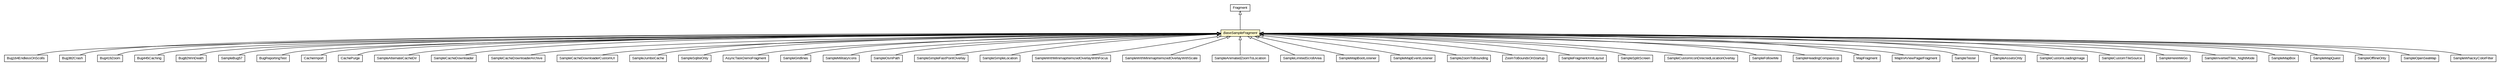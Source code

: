 #!/usr/local/bin/dot
#
# Class diagram 
# Generated by UMLGraph version R5_6-24-gf6e263 (http://www.umlgraph.org/)
#

digraph G {
	edge [fontname="arial",fontsize=10,labelfontname="arial",labelfontsize=10];
	node [fontname="arial",fontsize=10,shape=plaintext];
	nodesep=0.25;
	ranksep=0.5;
	// org.osmdroid.bugtestfragments.Bug164EndlessOnScolls
	c19763 [label=<<table title="org.osmdroid.bugtestfragments.Bug164EndlessOnScolls" border="0" cellborder="1" cellspacing="0" cellpadding="2" port="p" href="../bugtestfragments/Bug164EndlessOnScolls.html">
		<tr><td><table border="0" cellspacing="0" cellpadding="1">
<tr><td align="center" balign="center"> Bug164EndlessOnScolls </td></tr>
		</table></td></tr>
		</table>>, URL="../bugtestfragments/Bug164EndlessOnScolls.html", fontname="arial", fontcolor="black", fontsize=10.0];
	// org.osmdroid.bugtestfragments.Bug382Crash
	c19764 [label=<<table title="org.osmdroid.bugtestfragments.Bug382Crash" border="0" cellborder="1" cellspacing="0" cellpadding="2" port="p" href="../bugtestfragments/Bug382Crash.html">
		<tr><td><table border="0" cellspacing="0" cellpadding="1">
<tr><td align="center" balign="center"> Bug382Crash </td></tr>
		</table></td></tr>
		</table>>, URL="../bugtestfragments/Bug382Crash.html", fontname="arial", fontcolor="black", fontsize=10.0];
	// org.osmdroid.bugtestfragments.Bug419Zoom
	c19765 [label=<<table title="org.osmdroid.bugtestfragments.Bug419Zoom" border="0" cellborder="1" cellspacing="0" cellpadding="2" port="p" href="../bugtestfragments/Bug419Zoom.html">
		<tr><td><table border="0" cellspacing="0" cellpadding="1">
<tr><td align="center" balign="center"> Bug419Zoom </td></tr>
		</table></td></tr>
		</table>>, URL="../bugtestfragments/Bug419Zoom.html", fontname="arial", fontcolor="black", fontsize=10.0];
	// org.osmdroid.bugtestfragments.Bug445Caching
	c19766 [label=<<table title="org.osmdroid.bugtestfragments.Bug445Caching" border="0" cellborder="1" cellspacing="0" cellpadding="2" port="p" href="../bugtestfragments/Bug445Caching.html">
		<tr><td><table border="0" cellspacing="0" cellpadding="1">
<tr><td align="center" balign="center"> Bug445Caching </td></tr>
		</table></td></tr>
		</table>>, URL="../bugtestfragments/Bug445Caching.html", fontname="arial", fontcolor="black", fontsize=10.0];
	// org.osmdroid.bugtestfragments.Bug82WinDeath
	c19767 [label=<<table title="org.osmdroid.bugtestfragments.Bug82WinDeath" border="0" cellborder="1" cellspacing="0" cellpadding="2" port="p" href="../bugtestfragments/Bug82WinDeath.html">
		<tr><td><table border="0" cellspacing="0" cellpadding="1">
<tr><td align="center" balign="center"> Bug82WinDeath </td></tr>
		</table></td></tr>
		</table>>, URL="../bugtestfragments/Bug82WinDeath.html", fontname="arial", fontcolor="black", fontsize=10.0];
	// org.osmdroid.bugtestfragments.SampleBug57
	c19770 [label=<<table title="org.osmdroid.bugtestfragments.SampleBug57" border="0" cellborder="1" cellspacing="0" cellpadding="2" port="p" href="../bugtestfragments/SampleBug57.html">
		<tr><td><table border="0" cellspacing="0" cellpadding="1">
<tr><td align="center" balign="center"> SampleBug57 </td></tr>
		</table></td></tr>
		</table>>, URL="../bugtestfragments/SampleBug57.html", fontname="arial", fontcolor="black", fontsize=10.0];
	// org.osmdroid.samplefragments.BaseSampleFragment
	c19792 [label=<<table title="org.osmdroid.samplefragments.BaseSampleFragment" border="0" cellborder="1" cellspacing="0" cellpadding="2" port="p" bgcolor="lemonChiffon" href="./BaseSampleFragment.html">
		<tr><td><table border="0" cellspacing="0" cellpadding="1">
<tr><td align="center" balign="center"><font face="arial italic"> BaseSampleFragment </font></td></tr>
		</table></td></tr>
		</table>>, URL="./BaseSampleFragment.html", fontname="arial", fontcolor="black", fontsize=10.0];
	// org.osmdroid.samplefragments.BugReportingTest
	c19793 [label=<<table title="org.osmdroid.samplefragments.BugReportingTest" border="0" cellborder="1" cellspacing="0" cellpadding="2" port="p" href="./BugReportingTest.html">
		<tr><td><table border="0" cellspacing="0" cellpadding="1">
<tr><td align="center" balign="center"> BugReportingTest </td></tr>
		</table></td></tr>
		</table>>, URL="./BugReportingTest.html", fontname="arial", fontcolor="black", fontsize=10.0];
	// org.osmdroid.samplefragments.cache.CacheImport
	c19794 [label=<<table title="org.osmdroid.samplefragments.cache.CacheImport" border="0" cellborder="1" cellspacing="0" cellpadding="2" port="p" href="./cache/CacheImport.html">
		<tr><td><table border="0" cellspacing="0" cellpadding="1">
<tr><td align="center" balign="center"> CacheImport </td></tr>
		</table></td></tr>
		</table>>, URL="./cache/CacheImport.html", fontname="arial", fontcolor="black", fontsize=10.0];
	// org.osmdroid.samplefragments.cache.CachePurge
	c19795 [label=<<table title="org.osmdroid.samplefragments.cache.CachePurge" border="0" cellborder="1" cellspacing="0" cellpadding="2" port="p" href="./cache/CachePurge.html">
		<tr><td><table border="0" cellspacing="0" cellpadding="1">
<tr><td align="center" balign="center"> CachePurge </td></tr>
		</table></td></tr>
		</table>>, URL="./cache/CachePurge.html", fontname="arial", fontcolor="black", fontsize=10.0];
	// org.osmdroid.samplefragments.cache.SampleAlternateCacheDir
	c19796 [label=<<table title="org.osmdroid.samplefragments.cache.SampleAlternateCacheDir" border="0" cellborder="1" cellspacing="0" cellpadding="2" port="p" href="./cache/SampleAlternateCacheDir.html">
		<tr><td><table border="0" cellspacing="0" cellpadding="1">
<tr><td align="center" balign="center"> SampleAlternateCacheDir </td></tr>
		</table></td></tr>
		</table>>, URL="./cache/SampleAlternateCacheDir.html", fontname="arial", fontcolor="black", fontsize=10.0];
	// org.osmdroid.samplefragments.cache.SampleCacheDownloader
	c19797 [label=<<table title="org.osmdroid.samplefragments.cache.SampleCacheDownloader" border="0" cellborder="1" cellspacing="0" cellpadding="2" port="p" href="./cache/SampleCacheDownloader.html">
		<tr><td><table border="0" cellspacing="0" cellpadding="1">
<tr><td align="center" balign="center"> SampleCacheDownloader </td></tr>
		</table></td></tr>
		</table>>, URL="./cache/SampleCacheDownloader.html", fontname="arial", fontcolor="black", fontsize=10.0];
	// org.osmdroid.samplefragments.cache.SampleCacheDownloaderArchive
	c19798 [label=<<table title="org.osmdroid.samplefragments.cache.SampleCacheDownloaderArchive" border="0" cellborder="1" cellspacing="0" cellpadding="2" port="p" href="./cache/SampleCacheDownloaderArchive.html">
		<tr><td><table border="0" cellspacing="0" cellpadding="1">
<tr><td align="center" balign="center"> SampleCacheDownloaderArchive </td></tr>
		</table></td></tr>
		</table>>, URL="./cache/SampleCacheDownloaderArchive.html", fontname="arial", fontcolor="black", fontsize=10.0];
	// org.osmdroid.samplefragments.cache.SampleCacheDownloaderCustomUI
	c19799 [label=<<table title="org.osmdroid.samplefragments.cache.SampleCacheDownloaderCustomUI" border="0" cellborder="1" cellspacing="0" cellpadding="2" port="p" href="./cache/SampleCacheDownloaderCustomUI.html">
		<tr><td><table border="0" cellspacing="0" cellpadding="1">
<tr><td align="center" balign="center"> SampleCacheDownloaderCustomUI </td></tr>
		</table></td></tr>
		</table>>, URL="./cache/SampleCacheDownloaderCustomUI.html", fontname="arial", fontcolor="black", fontsize=10.0];
	// org.osmdroid.samplefragments.cache.SampleJumboCache
	c19800 [label=<<table title="org.osmdroid.samplefragments.cache.SampleJumboCache" border="0" cellborder="1" cellspacing="0" cellpadding="2" port="p" href="./cache/SampleJumboCache.html">
		<tr><td><table border="0" cellspacing="0" cellpadding="1">
<tr><td align="center" balign="center"> SampleJumboCache </td></tr>
		</table></td></tr>
		</table>>, URL="./cache/SampleJumboCache.html", fontname="arial", fontcolor="black", fontsize=10.0];
	// org.osmdroid.samplefragments.cache.SampleSqliteOnly
	c19801 [label=<<table title="org.osmdroid.samplefragments.cache.SampleSqliteOnly" border="0" cellborder="1" cellspacing="0" cellpadding="2" port="p" href="./cache/SampleSqliteOnly.html">
		<tr><td><table border="0" cellspacing="0" cellpadding="1">
<tr><td align="center" balign="center"> SampleSqliteOnly </td></tr>
		</table></td></tr>
		</table>>, URL="./cache/SampleSqliteOnly.html", fontname="arial", fontcolor="black", fontsize=10.0];
	// org.osmdroid.samplefragments.data.AsyncTaskDemoFragment
	c19802 [label=<<table title="org.osmdroid.samplefragments.data.AsyncTaskDemoFragment" border="0" cellborder="1" cellspacing="0" cellpadding="2" port="p" href="./data/AsyncTaskDemoFragment.html">
		<tr><td><table border="0" cellspacing="0" cellpadding="1">
<tr><td align="center" balign="center"> AsyncTaskDemoFragment </td></tr>
		</table></td></tr>
		</table>>, URL="./data/AsyncTaskDemoFragment.html", fontname="arial", fontcolor="black", fontsize=10.0];
	// org.osmdroid.samplefragments.data.SampleGridlines
	c19803 [label=<<table title="org.osmdroid.samplefragments.data.SampleGridlines" border="0" cellborder="1" cellspacing="0" cellpadding="2" port="p" href="./data/SampleGridlines.html">
		<tr><td><table border="0" cellspacing="0" cellpadding="1">
<tr><td align="center" balign="center"> SampleGridlines </td></tr>
		</table></td></tr>
		</table>>, URL="./data/SampleGridlines.html", fontname="arial", fontcolor="black", fontsize=10.0];
	// org.osmdroid.samplefragments.data.SampleMilitaryIcons
	c19804 [label=<<table title="org.osmdroid.samplefragments.data.SampleMilitaryIcons" border="0" cellborder="1" cellspacing="0" cellpadding="2" port="p" href="./data/SampleMilitaryIcons.html">
		<tr><td><table border="0" cellspacing="0" cellpadding="1">
<tr><td align="center" balign="center"> SampleMilitaryIcons </td></tr>
		</table></td></tr>
		</table>>, URL="./data/SampleMilitaryIcons.html", fontname="arial", fontcolor="black", fontsize=10.0];
	// org.osmdroid.samplefragments.data.SampleOsmPath
	c19805 [label=<<table title="org.osmdroid.samplefragments.data.SampleOsmPath" border="0" cellborder="1" cellspacing="0" cellpadding="2" port="p" href="./data/SampleOsmPath.html">
		<tr><td><table border="0" cellspacing="0" cellpadding="1">
<tr><td align="center" balign="center"> SampleOsmPath </td></tr>
		</table></td></tr>
		</table>>, URL="./data/SampleOsmPath.html", fontname="arial", fontcolor="black", fontsize=10.0];
	// org.osmdroid.samplefragments.data.SampleSimpleFastPointOverlay
	c19806 [label=<<table title="org.osmdroid.samplefragments.data.SampleSimpleFastPointOverlay" border="0" cellborder="1" cellspacing="0" cellpadding="2" port="p" href="./data/SampleSimpleFastPointOverlay.html">
		<tr><td><table border="0" cellspacing="0" cellpadding="1">
<tr><td align="center" balign="center"> SampleSimpleFastPointOverlay </td></tr>
		</table></td></tr>
		</table>>, URL="./data/SampleSimpleFastPointOverlay.html", fontname="arial", fontcolor="black", fontsize=10.0];
	// org.osmdroid.samplefragments.data.SampleSimpleLocation
	c19807 [label=<<table title="org.osmdroid.samplefragments.data.SampleSimpleLocation" border="0" cellborder="1" cellspacing="0" cellpadding="2" port="p" href="./data/SampleSimpleLocation.html">
		<tr><td><table border="0" cellspacing="0" cellpadding="1">
<tr><td align="center" balign="center"> SampleSimpleLocation </td></tr>
		</table></td></tr>
		</table>>, URL="./data/SampleSimpleLocation.html", fontname="arial", fontcolor="black", fontsize=10.0];
	// org.osmdroid.samplefragments.data.SampleWithMinimapItemizedOverlayWithFocus
	c19808 [label=<<table title="org.osmdroid.samplefragments.data.SampleWithMinimapItemizedOverlayWithFocus" border="0" cellborder="1" cellspacing="0" cellpadding="2" port="p" href="./data/SampleWithMinimapItemizedOverlayWithFocus.html">
		<tr><td><table border="0" cellspacing="0" cellpadding="1">
<tr><td align="center" balign="center"> SampleWithMinimapItemizedOverlayWithFocus </td></tr>
		</table></td></tr>
		</table>>, URL="./data/SampleWithMinimapItemizedOverlayWithFocus.html", fontname="arial", fontcolor="black", fontsize=10.0];
	// org.osmdroid.samplefragments.data.SampleWithMinimapItemizedOverlayWithScale
	c19809 [label=<<table title="org.osmdroid.samplefragments.data.SampleWithMinimapItemizedOverlayWithScale" border="0" cellborder="1" cellspacing="0" cellpadding="2" port="p" href="./data/SampleWithMinimapItemizedOverlayWithScale.html">
		<tr><td><table border="0" cellspacing="0" cellpadding="1">
<tr><td align="center" balign="center"> SampleWithMinimapItemizedOverlayWithScale </td></tr>
		</table></td></tr>
		</table>>, URL="./data/SampleWithMinimapItemizedOverlayWithScale.html", fontname="arial", fontcolor="black", fontsize=10.0];
	// org.osmdroid.samplefragments.events.SampleAnimatedZoomToLocation
	c19810 [label=<<table title="org.osmdroid.samplefragments.events.SampleAnimatedZoomToLocation" border="0" cellborder="1" cellspacing="0" cellpadding="2" port="p" href="./events/SampleAnimatedZoomToLocation.html">
		<tr><td><table border="0" cellspacing="0" cellpadding="1">
<tr><td align="center" balign="center"> SampleAnimatedZoomToLocation </td></tr>
		</table></td></tr>
		</table>>, URL="./events/SampleAnimatedZoomToLocation.html", fontname="arial", fontcolor="black", fontsize=10.0];
	// org.osmdroid.samplefragments.events.SampleLimitedScrollArea
	c19812 [label=<<table title="org.osmdroid.samplefragments.events.SampleLimitedScrollArea" border="0" cellborder="1" cellspacing="0" cellpadding="2" port="p" href="./events/SampleLimitedScrollArea.html">
		<tr><td><table border="0" cellspacing="0" cellpadding="1">
<tr><td align="center" balign="center"> SampleLimitedScrollArea </td></tr>
		</table></td></tr>
		</table>>, URL="./events/SampleLimitedScrollArea.html", fontname="arial", fontcolor="black", fontsize=10.0];
	// org.osmdroid.samplefragments.events.SampleMapBootListener
	c19814 [label=<<table title="org.osmdroid.samplefragments.events.SampleMapBootListener" border="0" cellborder="1" cellspacing="0" cellpadding="2" port="p" href="./events/SampleMapBootListener.html">
		<tr><td><table border="0" cellspacing="0" cellpadding="1">
<tr><td align="center" balign="center"> SampleMapBootListener </td></tr>
		</table></td></tr>
		</table>>, URL="./events/SampleMapBootListener.html", fontname="arial", fontcolor="black", fontsize=10.0];
	// org.osmdroid.samplefragments.events.SampleMapEventListener
	c19815 [label=<<table title="org.osmdroid.samplefragments.events.SampleMapEventListener" border="0" cellborder="1" cellspacing="0" cellpadding="2" port="p" href="./events/SampleMapEventListener.html">
		<tr><td><table border="0" cellspacing="0" cellpadding="1">
<tr><td align="center" balign="center"> SampleMapEventListener </td></tr>
		</table></td></tr>
		</table>>, URL="./events/SampleMapEventListener.html", fontname="arial", fontcolor="black", fontsize=10.0];
	// org.osmdroid.samplefragments.events.SampleZoomToBounding
	c19816 [label=<<table title="org.osmdroid.samplefragments.events.SampleZoomToBounding" border="0" cellborder="1" cellspacing="0" cellpadding="2" port="p" href="./events/SampleZoomToBounding.html">
		<tr><td><table border="0" cellspacing="0" cellpadding="1">
<tr><td align="center" balign="center"> SampleZoomToBounding </td></tr>
		</table></td></tr>
		</table>>, URL="./events/SampleZoomToBounding.html", fontname="arial", fontcolor="black", fontsize=10.0];
	// org.osmdroid.samplefragments.events.ZoomToBoundsOnStartup
	c19817 [label=<<table title="org.osmdroid.samplefragments.events.ZoomToBoundsOnStartup" border="0" cellborder="1" cellspacing="0" cellpadding="2" port="p" href="./events/ZoomToBoundsOnStartup.html">
		<tr><td><table border="0" cellspacing="0" cellpadding="1">
<tr><td align="center" balign="center"> ZoomToBoundsOnStartup </td></tr>
		</table></td></tr>
		</table>>, URL="./events/ZoomToBoundsOnStartup.html", fontname="arial", fontcolor="black", fontsize=10.0];
	// org.osmdroid.samplefragments.layouts.SampleFragmentXmlLayout
	c19819 [label=<<table title="org.osmdroid.samplefragments.layouts.SampleFragmentXmlLayout" border="0" cellborder="1" cellspacing="0" cellpadding="2" port="p" href="./layouts/SampleFragmentXmlLayout.html">
		<tr><td><table border="0" cellspacing="0" cellpadding="1">
<tr><td align="center" balign="center"> SampleFragmentXmlLayout </td></tr>
		</table></td></tr>
		</table>>, URL="./layouts/SampleFragmentXmlLayout.html", fontname="arial", fontcolor="black", fontsize=10.0];
	// org.osmdroid.samplefragments.layouts.SampleSplitScreen
	c19820 [label=<<table title="org.osmdroid.samplefragments.layouts.SampleSplitScreen" border="0" cellborder="1" cellspacing="0" cellpadding="2" port="p" href="./layouts/SampleSplitScreen.html">
		<tr><td><table border="0" cellspacing="0" cellpadding="1">
<tr><td align="center" balign="center"> SampleSplitScreen </td></tr>
		</table></td></tr>
		</table>>, URL="./layouts/SampleSplitScreen.html", fontname="arial", fontcolor="black", fontsize=10.0];
	// org.osmdroid.samplefragments.location.SampleCustomIconDirectedLocationOverlay
	c19821 [label=<<table title="org.osmdroid.samplefragments.location.SampleCustomIconDirectedLocationOverlay" border="0" cellborder="1" cellspacing="0" cellpadding="2" port="p" href="./location/SampleCustomIconDirectedLocationOverlay.html">
		<tr><td><table border="0" cellspacing="0" cellpadding="1">
<tr><td align="center" balign="center"> SampleCustomIconDirectedLocationOverlay </td></tr>
		</table></td></tr>
		</table>>, URL="./location/SampleCustomIconDirectedLocationOverlay.html", fontname="arial", fontcolor="black", fontsize=10.0];
	// org.osmdroid.samplefragments.location.SampleFollowMe
	c19822 [label=<<table title="org.osmdroid.samplefragments.location.SampleFollowMe" border="0" cellborder="1" cellspacing="0" cellpadding="2" port="p" href="./location/SampleFollowMe.html">
		<tr><td><table border="0" cellspacing="0" cellpadding="1">
<tr><td align="center" balign="center"> SampleFollowMe </td></tr>
		</table></td></tr>
		</table>>, URL="./location/SampleFollowMe.html", fontname="arial", fontcolor="black", fontsize=10.0];
	// org.osmdroid.samplefragments.location.SampleHeadingCompassUp
	c19823 [label=<<table title="org.osmdroid.samplefragments.location.SampleHeadingCompassUp" border="0" cellborder="1" cellspacing="0" cellpadding="2" port="p" href="./location/SampleHeadingCompassUp.html">
		<tr><td><table border="0" cellspacing="0" cellpadding="1">
<tr><td align="center" balign="center"> SampleHeadingCompassUp </td></tr>
		</table></td></tr>
		</table>>, URL="./location/SampleHeadingCompassUp.html", fontname="arial", fontcolor="black", fontsize=10.0];
	// org.osmdroid.samplefragments.pager.MapFragment
	c19827 [label=<<table title="org.osmdroid.samplefragments.pager.MapFragment" border="0" cellborder="1" cellspacing="0" cellpadding="2" port="p" href="./pager/MapFragment.html">
		<tr><td><table border="0" cellspacing="0" cellpadding="1">
<tr><td align="center" balign="center"> MapFragment </td></tr>
		</table></td></tr>
		</table>>, URL="./pager/MapFragment.html", fontname="arial", fontcolor="black", fontsize=10.0];
	// org.osmdroid.samplefragments.pager.MapInAViewPagerFragment
	c19828 [label=<<table title="org.osmdroid.samplefragments.pager.MapInAViewPagerFragment" border="0" cellborder="1" cellspacing="0" cellpadding="2" port="p" href="./pager/MapInAViewPagerFragment.html">
		<tr><td><table border="0" cellspacing="0" cellpadding="1">
<tr><td align="center" balign="center"> MapInAViewPagerFragment </td></tr>
		</table></td></tr>
		</table>>, URL="./pager/MapInAViewPagerFragment.html", fontname="arial", fontcolor="black", fontsize=10.0];
	// org.osmdroid.samplefragments.SampleTester
	c19833 [label=<<table title="org.osmdroid.samplefragments.SampleTester" border="0" cellborder="1" cellspacing="0" cellpadding="2" port="p" href="./SampleTester.html">
		<tr><td><table border="0" cellspacing="0" cellpadding="1">
<tr><td align="center" balign="center"> SampleTester </td></tr>
		</table></td></tr>
		</table>>, URL="./SampleTester.html", fontname="arial", fontcolor="black", fontsize=10.0];
	// org.osmdroid.samplefragments.tilesources.SampleAssetsOnly
	c19834 [label=<<table title="org.osmdroid.samplefragments.tilesources.SampleAssetsOnly" border="0" cellborder="1" cellspacing="0" cellpadding="2" port="p" href="./tilesources/SampleAssetsOnly.html">
		<tr><td><table border="0" cellspacing="0" cellpadding="1">
<tr><td align="center" balign="center"> SampleAssetsOnly </td></tr>
		</table></td></tr>
		</table>>, URL="./tilesources/SampleAssetsOnly.html", fontname="arial", fontcolor="black", fontsize=10.0];
	// org.osmdroid.samplefragments.tilesources.SampleCustomLoadingImage
	c19835 [label=<<table title="org.osmdroid.samplefragments.tilesources.SampleCustomLoadingImage" border="0" cellborder="1" cellspacing="0" cellpadding="2" port="p" href="./tilesources/SampleCustomLoadingImage.html">
		<tr><td><table border="0" cellspacing="0" cellpadding="1">
<tr><td align="center" balign="center"> SampleCustomLoadingImage </td></tr>
		</table></td></tr>
		</table>>, URL="./tilesources/SampleCustomLoadingImage.html", fontname="arial", fontcolor="black", fontsize=10.0];
	// org.osmdroid.samplefragments.tilesources.SampleCustomTileSource
	c19836 [label=<<table title="org.osmdroid.samplefragments.tilesources.SampleCustomTileSource" border="0" cellborder="1" cellspacing="0" cellpadding="2" port="p" href="./tilesources/SampleCustomTileSource.html">
		<tr><td><table border="0" cellspacing="0" cellpadding="1">
<tr><td align="center" balign="center"> SampleCustomTileSource </td></tr>
		</table></td></tr>
		</table>>, URL="./tilesources/SampleCustomTileSource.html", fontname="arial", fontcolor="black", fontsize=10.0];
	// org.osmdroid.samplefragments.tilesources.SampleHereWeGo
	c19837 [label=<<table title="org.osmdroid.samplefragments.tilesources.SampleHereWeGo" border="0" cellborder="1" cellspacing="0" cellpadding="2" port="p" href="./tilesources/SampleHereWeGo.html">
		<tr><td><table border="0" cellspacing="0" cellpadding="1">
<tr><td align="center" balign="center"> SampleHereWeGo </td></tr>
		</table></td></tr>
		</table>>, URL="./tilesources/SampleHereWeGo.html", fontname="arial", fontcolor="black", fontsize=10.0];
	// org.osmdroid.samplefragments.tilesources.SampleInvertedTiles_NightMode
	c19838 [label=<<table title="org.osmdroid.samplefragments.tilesources.SampleInvertedTiles_NightMode" border="0" cellborder="1" cellspacing="0" cellpadding="2" port="p" href="./tilesources/SampleInvertedTiles_NightMode.html">
		<tr><td><table border="0" cellspacing="0" cellpadding="1">
<tr><td align="center" balign="center"> SampleInvertedTiles_NightMode </td></tr>
		</table></td></tr>
		</table>>, URL="./tilesources/SampleInvertedTiles_NightMode.html", fontname="arial", fontcolor="black", fontsize=10.0];
	// org.osmdroid.samplefragments.tilesources.SampleMapBox
	c19839 [label=<<table title="org.osmdroid.samplefragments.tilesources.SampleMapBox" border="0" cellborder="1" cellspacing="0" cellpadding="2" port="p" href="./tilesources/SampleMapBox.html">
		<tr><td><table border="0" cellspacing="0" cellpadding="1">
<tr><td align="center" balign="center"> SampleMapBox </td></tr>
		</table></td></tr>
		</table>>, URL="./tilesources/SampleMapBox.html", fontname="arial", fontcolor="black", fontsize=10.0];
	// org.osmdroid.samplefragments.tilesources.SampleMapQuest
	c19840 [label=<<table title="org.osmdroid.samplefragments.tilesources.SampleMapQuest" border="0" cellborder="1" cellspacing="0" cellpadding="2" port="p" href="./tilesources/SampleMapQuest.html">
		<tr><td><table border="0" cellspacing="0" cellpadding="1">
<tr><td align="center" balign="center"> SampleMapQuest </td></tr>
		</table></td></tr>
		</table>>, URL="./tilesources/SampleMapQuest.html", fontname="arial", fontcolor="black", fontsize=10.0];
	// org.osmdroid.samplefragments.tilesources.SampleOfflineOnly
	c19841 [label=<<table title="org.osmdroid.samplefragments.tilesources.SampleOfflineOnly" border="0" cellborder="1" cellspacing="0" cellpadding="2" port="p" href="./tilesources/SampleOfflineOnly.html">
		<tr><td><table border="0" cellspacing="0" cellpadding="1">
<tr><td align="center" balign="center"> SampleOfflineOnly </td></tr>
		</table></td></tr>
		</table>>, URL="./tilesources/SampleOfflineOnly.html", fontname="arial", fontcolor="black", fontsize=10.0];
	// org.osmdroid.samplefragments.tilesources.SampleOpenSeaMap
	c19842 [label=<<table title="org.osmdroid.samplefragments.tilesources.SampleOpenSeaMap" border="0" cellborder="1" cellspacing="0" cellpadding="2" port="p" href="./tilesources/SampleOpenSeaMap.html">
		<tr><td><table border="0" cellspacing="0" cellpadding="1">
<tr><td align="center" balign="center"> SampleOpenSeaMap </td></tr>
		</table></td></tr>
		</table>>, URL="./tilesources/SampleOpenSeaMap.html", fontname="arial", fontcolor="black", fontsize=10.0];
	// org.osmdroid.samplefragments.tilesources.SampleWhackyColorFilter
	c19843 [label=<<table title="org.osmdroid.samplefragments.tilesources.SampleWhackyColorFilter" border="0" cellborder="1" cellspacing="0" cellpadding="2" port="p" href="./tilesources/SampleWhackyColorFilter.html">
		<tr><td><table border="0" cellspacing="0" cellpadding="1">
<tr><td align="center" balign="center"> SampleWhackyColorFilter </td></tr>
		</table></td></tr>
		</table>>, URL="./tilesources/SampleWhackyColorFilter.html", fontname="arial", fontcolor="black", fontsize=10.0];
	//org.osmdroid.bugtestfragments.Bug164EndlessOnScolls extends org.osmdroid.samplefragments.BaseSampleFragment
	c19792:p -> c19763:p [dir=back,arrowtail=empty];
	//org.osmdroid.bugtestfragments.Bug382Crash extends org.osmdroid.samplefragments.BaseSampleFragment
	c19792:p -> c19764:p [dir=back,arrowtail=empty];
	//org.osmdroid.bugtestfragments.Bug419Zoom extends org.osmdroid.samplefragments.BaseSampleFragment
	c19792:p -> c19765:p [dir=back,arrowtail=empty];
	//org.osmdroid.bugtestfragments.Bug445Caching extends org.osmdroid.samplefragments.BaseSampleFragment
	c19792:p -> c19766:p [dir=back,arrowtail=empty];
	//org.osmdroid.bugtestfragments.Bug82WinDeath extends org.osmdroid.samplefragments.BaseSampleFragment
	c19792:p -> c19767:p [dir=back,arrowtail=empty];
	//org.osmdroid.bugtestfragments.SampleBug57 extends org.osmdroid.samplefragments.BaseSampleFragment
	c19792:p -> c19770:p [dir=back,arrowtail=empty];
	//org.osmdroid.samplefragments.BaseSampleFragment extends Fragment
	c20064:p -> c19792:p [dir=back,arrowtail=empty];
	//org.osmdroid.samplefragments.BugReportingTest extends org.osmdroid.samplefragments.BaseSampleFragment
	c19792:p -> c19793:p [dir=back,arrowtail=empty];
	//org.osmdroid.samplefragments.cache.CacheImport extends org.osmdroid.samplefragments.BaseSampleFragment
	c19792:p -> c19794:p [dir=back,arrowtail=empty];
	//org.osmdroid.samplefragments.cache.CachePurge extends org.osmdroid.samplefragments.BaseSampleFragment
	c19792:p -> c19795:p [dir=back,arrowtail=empty];
	//org.osmdroid.samplefragments.cache.SampleAlternateCacheDir extends org.osmdroid.samplefragments.BaseSampleFragment
	c19792:p -> c19796:p [dir=back,arrowtail=empty];
	//org.osmdroid.samplefragments.cache.SampleCacheDownloader extends org.osmdroid.samplefragments.BaseSampleFragment
	c19792:p -> c19797:p [dir=back,arrowtail=empty];
	//org.osmdroid.samplefragments.cache.SampleCacheDownloaderArchive extends org.osmdroid.samplefragments.BaseSampleFragment
	c19792:p -> c19798:p [dir=back,arrowtail=empty];
	//org.osmdroid.samplefragments.cache.SampleCacheDownloaderCustomUI extends org.osmdroid.samplefragments.BaseSampleFragment
	c19792:p -> c19799:p [dir=back,arrowtail=empty];
	//org.osmdroid.samplefragments.cache.SampleJumboCache extends org.osmdroid.samplefragments.BaseSampleFragment
	c19792:p -> c19800:p [dir=back,arrowtail=empty];
	//org.osmdroid.samplefragments.cache.SampleSqliteOnly extends org.osmdroid.samplefragments.BaseSampleFragment
	c19792:p -> c19801:p [dir=back,arrowtail=empty];
	//org.osmdroid.samplefragments.data.AsyncTaskDemoFragment extends org.osmdroid.samplefragments.BaseSampleFragment
	c19792:p -> c19802:p [dir=back,arrowtail=empty];
	//org.osmdroid.samplefragments.data.SampleGridlines extends org.osmdroid.samplefragments.BaseSampleFragment
	c19792:p -> c19803:p [dir=back,arrowtail=empty];
	//org.osmdroid.samplefragments.data.SampleMilitaryIcons extends org.osmdroid.samplefragments.BaseSampleFragment
	c19792:p -> c19804:p [dir=back,arrowtail=empty];
	//org.osmdroid.samplefragments.data.SampleOsmPath extends org.osmdroid.samplefragments.BaseSampleFragment
	c19792:p -> c19805:p [dir=back,arrowtail=empty];
	//org.osmdroid.samplefragments.data.SampleSimpleFastPointOverlay extends org.osmdroid.samplefragments.BaseSampleFragment
	c19792:p -> c19806:p [dir=back,arrowtail=empty];
	//org.osmdroid.samplefragments.data.SampleSimpleLocation extends org.osmdroid.samplefragments.BaseSampleFragment
	c19792:p -> c19807:p [dir=back,arrowtail=empty];
	//org.osmdroid.samplefragments.data.SampleWithMinimapItemizedOverlayWithFocus extends org.osmdroid.samplefragments.BaseSampleFragment
	c19792:p -> c19808:p [dir=back,arrowtail=empty];
	//org.osmdroid.samplefragments.data.SampleWithMinimapItemizedOverlayWithScale extends org.osmdroid.samplefragments.BaseSampleFragment
	c19792:p -> c19809:p [dir=back,arrowtail=empty];
	//org.osmdroid.samplefragments.events.SampleAnimatedZoomToLocation extends org.osmdroid.samplefragments.BaseSampleFragment
	c19792:p -> c19810:p [dir=back,arrowtail=empty];
	//org.osmdroid.samplefragments.events.SampleLimitedScrollArea extends org.osmdroid.samplefragments.BaseSampleFragment
	c19792:p -> c19812:p [dir=back,arrowtail=empty];
	//org.osmdroid.samplefragments.events.SampleMapBootListener extends org.osmdroid.samplefragments.BaseSampleFragment
	c19792:p -> c19814:p [dir=back,arrowtail=empty];
	//org.osmdroid.samplefragments.events.SampleMapEventListener extends org.osmdroid.samplefragments.BaseSampleFragment
	c19792:p -> c19815:p [dir=back,arrowtail=empty];
	//org.osmdroid.samplefragments.events.SampleZoomToBounding extends org.osmdroid.samplefragments.BaseSampleFragment
	c19792:p -> c19816:p [dir=back,arrowtail=empty];
	//org.osmdroid.samplefragments.events.ZoomToBoundsOnStartup extends org.osmdroid.samplefragments.BaseSampleFragment
	c19792:p -> c19817:p [dir=back,arrowtail=empty];
	//org.osmdroid.samplefragments.layouts.SampleFragmentXmlLayout extends org.osmdroid.samplefragments.BaseSampleFragment
	c19792:p -> c19819:p [dir=back,arrowtail=empty];
	//org.osmdroid.samplefragments.layouts.SampleSplitScreen extends org.osmdroid.samplefragments.BaseSampleFragment
	c19792:p -> c19820:p [dir=back,arrowtail=empty];
	//org.osmdroid.samplefragments.location.SampleCustomIconDirectedLocationOverlay extends org.osmdroid.samplefragments.BaseSampleFragment
	c19792:p -> c19821:p [dir=back,arrowtail=empty];
	//org.osmdroid.samplefragments.location.SampleFollowMe extends org.osmdroid.samplefragments.BaseSampleFragment
	c19792:p -> c19822:p [dir=back,arrowtail=empty];
	//org.osmdroid.samplefragments.location.SampleHeadingCompassUp extends org.osmdroid.samplefragments.BaseSampleFragment
	c19792:p -> c19823:p [dir=back,arrowtail=empty];
	//org.osmdroid.samplefragments.pager.MapFragment extends org.osmdroid.samplefragments.BaseSampleFragment
	c19792:p -> c19827:p [dir=back,arrowtail=empty];
	//org.osmdroid.samplefragments.pager.MapInAViewPagerFragment extends org.osmdroid.samplefragments.BaseSampleFragment
	c19792:p -> c19828:p [dir=back,arrowtail=empty];
	//org.osmdroid.samplefragments.SampleTester extends org.osmdroid.samplefragments.BaseSampleFragment
	c19792:p -> c19833:p [dir=back,arrowtail=empty];
	//org.osmdroid.samplefragments.tilesources.SampleAssetsOnly extends org.osmdroid.samplefragments.BaseSampleFragment
	c19792:p -> c19834:p [dir=back,arrowtail=empty];
	//org.osmdroid.samplefragments.tilesources.SampleCustomLoadingImage extends org.osmdroid.samplefragments.BaseSampleFragment
	c19792:p -> c19835:p [dir=back,arrowtail=empty];
	//org.osmdroid.samplefragments.tilesources.SampleCustomTileSource extends org.osmdroid.samplefragments.BaseSampleFragment
	c19792:p -> c19836:p [dir=back,arrowtail=empty];
	//org.osmdroid.samplefragments.tilesources.SampleHereWeGo extends org.osmdroid.samplefragments.BaseSampleFragment
	c19792:p -> c19837:p [dir=back,arrowtail=empty];
	//org.osmdroid.samplefragments.tilesources.SampleInvertedTiles_NightMode extends org.osmdroid.samplefragments.BaseSampleFragment
	c19792:p -> c19838:p [dir=back,arrowtail=empty];
	//org.osmdroid.samplefragments.tilesources.SampleMapBox extends org.osmdroid.samplefragments.BaseSampleFragment
	c19792:p -> c19839:p [dir=back,arrowtail=empty];
	//org.osmdroid.samplefragments.tilesources.SampleMapQuest extends org.osmdroid.samplefragments.BaseSampleFragment
	c19792:p -> c19840:p [dir=back,arrowtail=empty];
	//org.osmdroid.samplefragments.tilesources.SampleOfflineOnly extends org.osmdroid.samplefragments.BaseSampleFragment
	c19792:p -> c19841:p [dir=back,arrowtail=empty];
	//org.osmdroid.samplefragments.tilesources.SampleOpenSeaMap extends org.osmdroid.samplefragments.BaseSampleFragment
	c19792:p -> c19842:p [dir=back,arrowtail=empty];
	//org.osmdroid.samplefragments.tilesources.SampleWhackyColorFilter extends org.osmdroid.samplefragments.BaseSampleFragment
	c19792:p -> c19843:p [dir=back,arrowtail=empty];
	// Fragment
	c20064[label=<<table title="Fragment" border="0" cellborder="1" cellspacing="0" cellpadding="2" port="p" href="http://java.sun.com/j2se/1.4.2/docs/api//Fragment.html">
		<tr><td><table border="0" cellspacing="0" cellpadding="1">
<tr><td align="center" balign="center"> Fragment </td></tr>
		</table></td></tr>
		</table>>, fontname="arial", fontcolor="black", fontsize=10.0];
}

